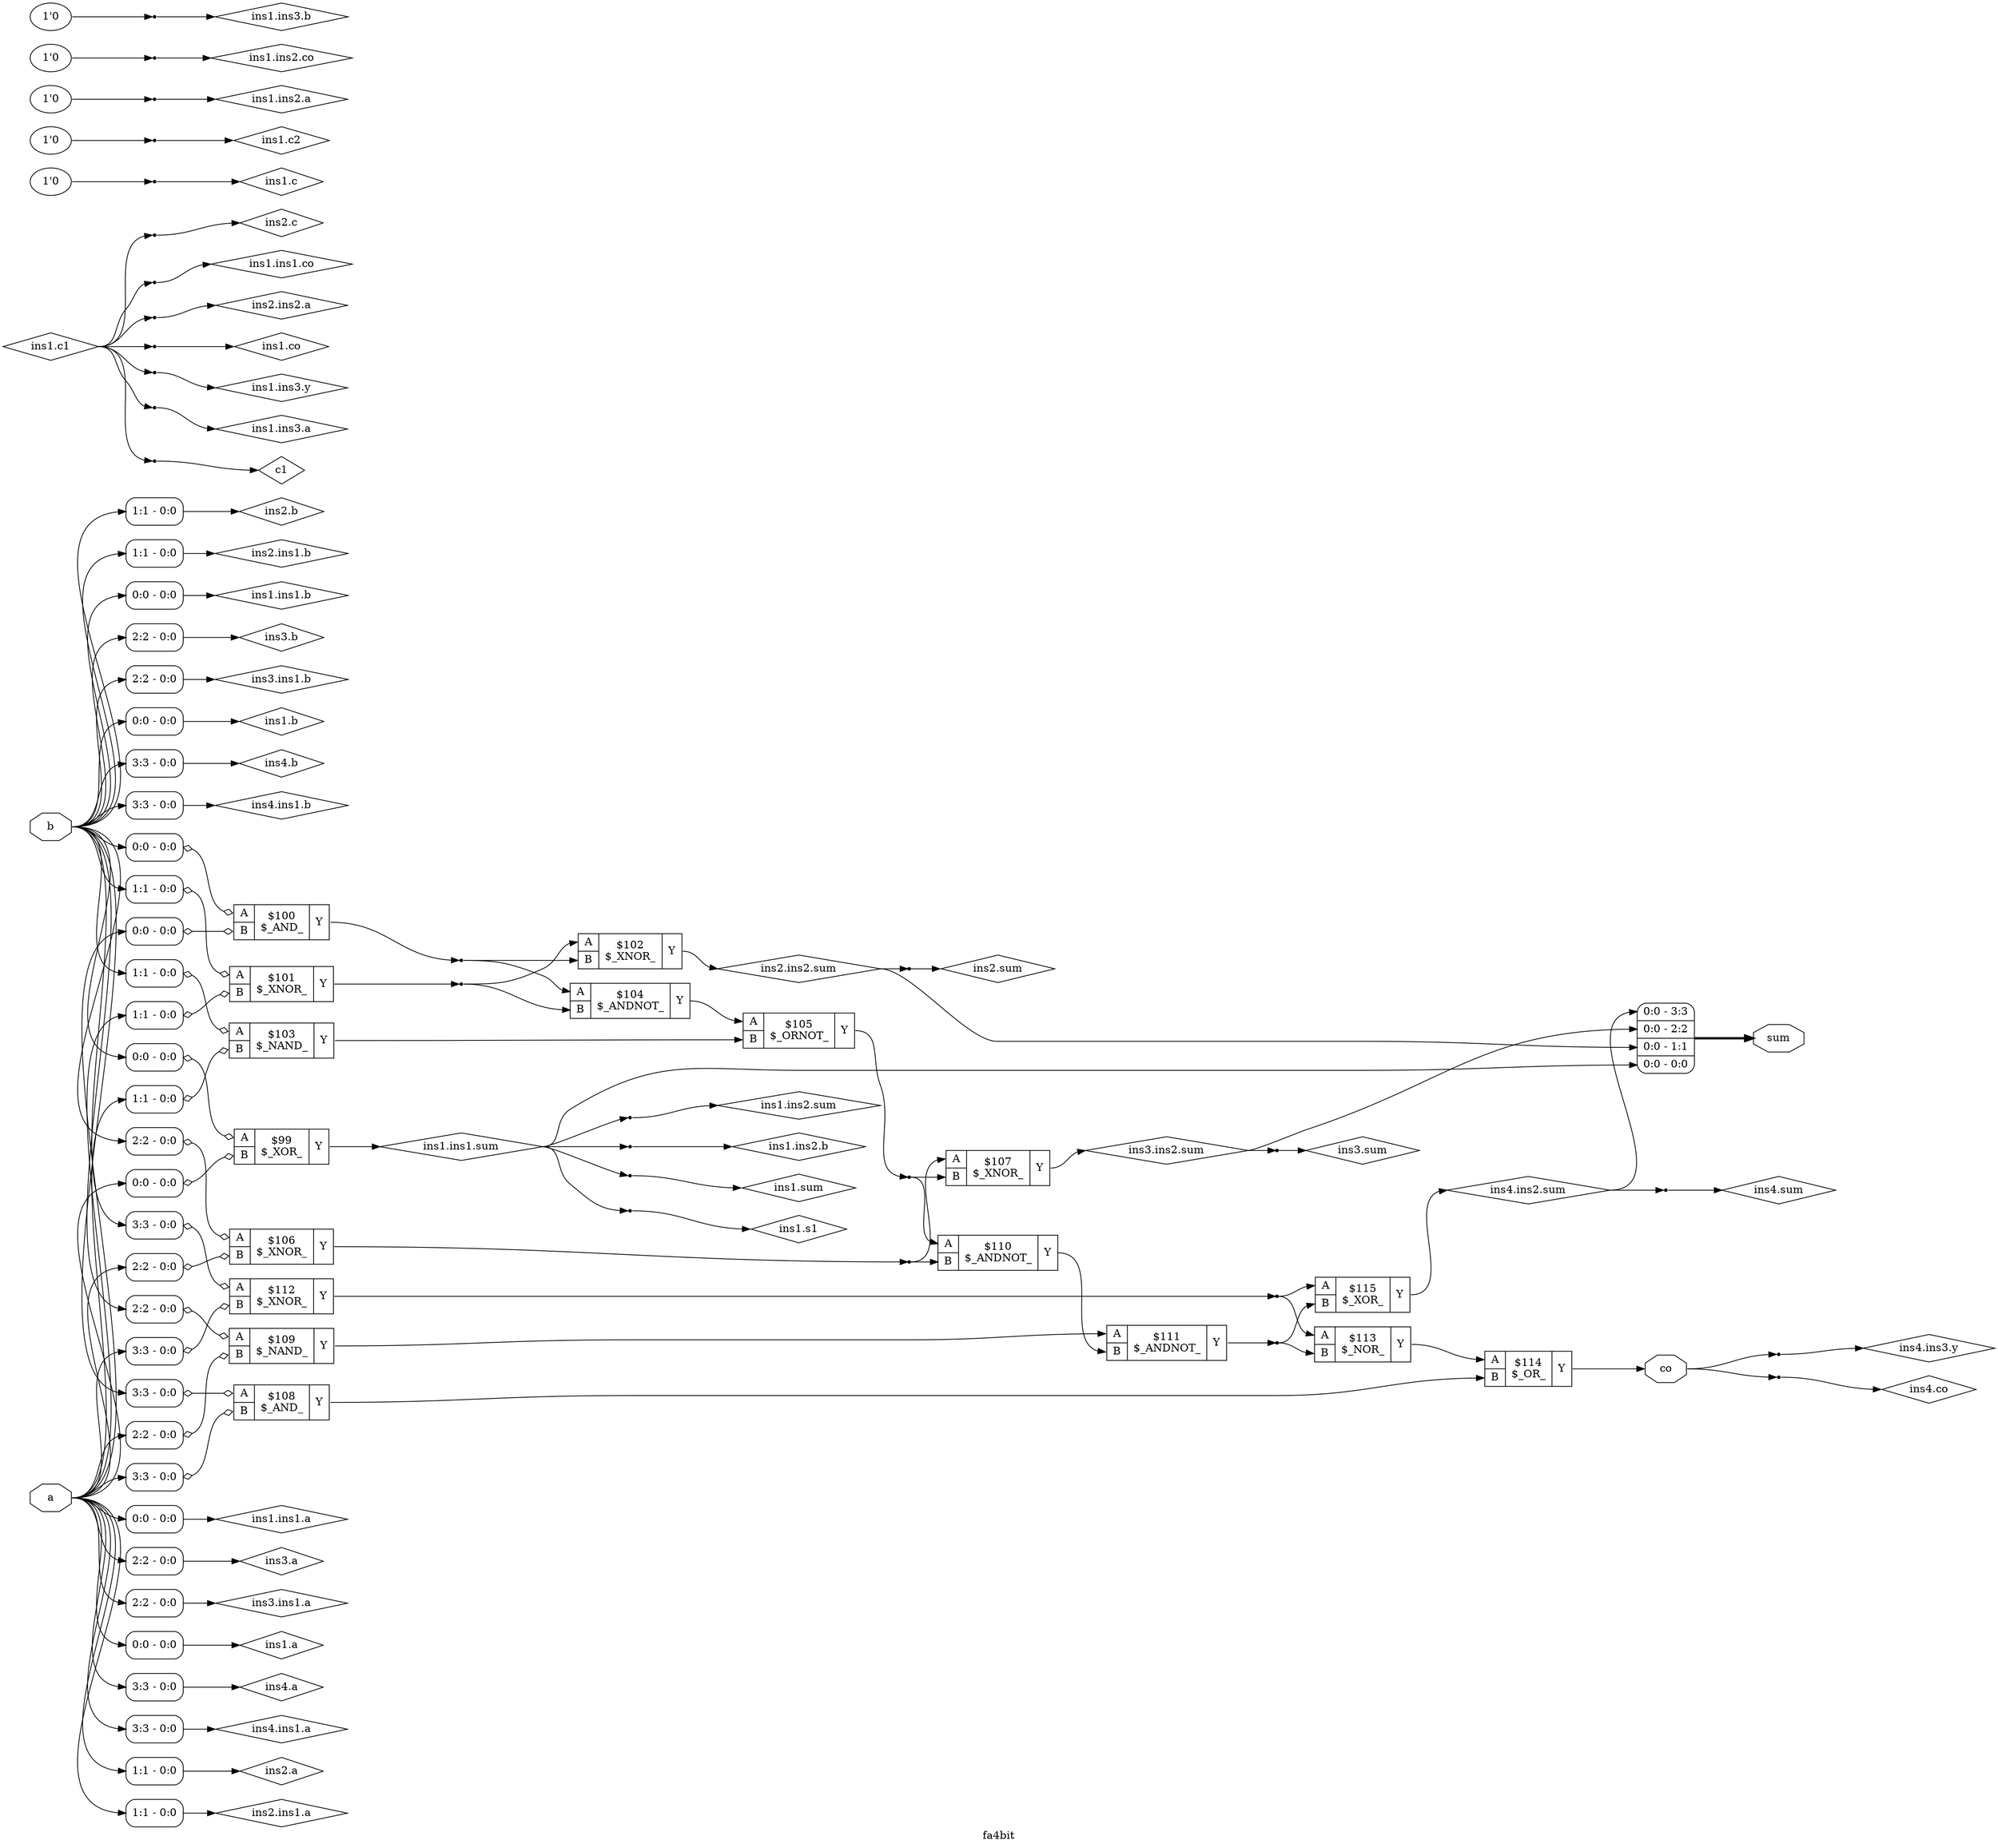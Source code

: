 digraph "fa4bit" {
label="fa4bit";
rankdir="LR";
remincross=true;
n13 [ shape=octagon, label="a", color="black", fontcolor="black" ];
n14 [ shape=octagon, label="b", color="black", fontcolor="black" ];
n15 [ shape=diamond, label="c1", color="black", fontcolor="black" ];
n16 [ shape=octagon, label="co", color="black", fontcolor="black" ];
n17 [ shape=diamond, label="ins1.a", color="black", fontcolor="black" ];
n18 [ shape=diamond, label="ins1.b", color="black", fontcolor="black" ];
n19 [ shape=diamond, label="ins1.c", color="black", fontcolor="black" ];
n20 [ shape=diamond, label="ins1.c1", color="black", fontcolor="black" ];
n21 [ shape=diamond, label="ins1.c2", color="black", fontcolor="black" ];
n22 [ shape=diamond, label="ins1.co", color="black", fontcolor="black" ];
n23 [ shape=diamond, label="ins1.ins1.a", color="black", fontcolor="black" ];
n24 [ shape=diamond, label="ins1.ins1.b", color="black", fontcolor="black" ];
n25 [ shape=diamond, label="ins1.ins1.co", color="black", fontcolor="black" ];
n26 [ shape=diamond, label="ins1.ins1.sum", color="black", fontcolor="black" ];
n27 [ shape=diamond, label="ins1.ins2.a", color="black", fontcolor="black" ];
n28 [ shape=diamond, label="ins1.ins2.b", color="black", fontcolor="black" ];
n29 [ shape=diamond, label="ins1.ins2.co", color="black", fontcolor="black" ];
n30 [ shape=diamond, label="ins1.ins2.sum", color="black", fontcolor="black" ];
n31 [ shape=diamond, label="ins1.ins3.a", color="black", fontcolor="black" ];
n32 [ shape=diamond, label="ins1.ins3.b", color="black", fontcolor="black" ];
n33 [ shape=diamond, label="ins1.ins3.y", color="black", fontcolor="black" ];
n34 [ shape=diamond, label="ins1.s1", color="black", fontcolor="black" ];
n35 [ shape=diamond, label="ins1.sum", color="black", fontcolor="black" ];
n36 [ shape=diamond, label="ins2.a", color="black", fontcolor="black" ];
n37 [ shape=diamond, label="ins2.b", color="black", fontcolor="black" ];
n38 [ shape=diamond, label="ins2.c", color="black", fontcolor="black" ];
n39 [ shape=diamond, label="ins2.ins1.a", color="black", fontcolor="black" ];
n40 [ shape=diamond, label="ins2.ins1.b", color="black", fontcolor="black" ];
n41 [ shape=diamond, label="ins2.ins2.a", color="black", fontcolor="black" ];
n42 [ shape=diamond, label="ins2.ins2.sum", color="black", fontcolor="black" ];
n43 [ shape=diamond, label="ins2.sum", color="black", fontcolor="black" ];
n44 [ shape=diamond, label="ins3.a", color="black", fontcolor="black" ];
n45 [ shape=diamond, label="ins3.b", color="black", fontcolor="black" ];
n46 [ shape=diamond, label="ins3.ins1.a", color="black", fontcolor="black" ];
n47 [ shape=diamond, label="ins3.ins1.b", color="black", fontcolor="black" ];
n48 [ shape=diamond, label="ins3.ins2.sum", color="black", fontcolor="black" ];
n49 [ shape=diamond, label="ins3.sum", color="black", fontcolor="black" ];
n50 [ shape=diamond, label="ins4.a", color="black", fontcolor="black" ];
n51 [ shape=diamond, label="ins4.b", color="black", fontcolor="black" ];
n52 [ shape=diamond, label="ins4.co", color="black", fontcolor="black" ];
n53 [ shape=diamond, label="ins4.ins1.a", color="black", fontcolor="black" ];
n54 [ shape=diamond, label="ins4.ins1.b", color="black", fontcolor="black" ];
n55 [ shape=diamond, label="ins4.ins2.sum", color="black", fontcolor="black" ];
n56 [ shape=diamond, label="ins4.ins3.y", color="black", fontcolor="black" ];
n57 [ shape=diamond, label="ins4.sum", color="black", fontcolor="black" ];
n58 [ shape=octagon, label="sum", color="black", fontcolor="black" ];
c62 [ shape=record, label="{{<p59> A|<p60> B}|$100\n$_AND_|{<p61> Y}}",  ];
x0 [ shape=record, style=rounded, label="<s0> 0:0 - 0:0 ", color="black", fontcolor="black" ];
x0:e -> c62:p59:w [arrowhead=odiamond, arrowtail=odiamond, dir=both, color="black", fontcolor="black", label=""];
x1 [ shape=record, style=rounded, label="<s0> 0:0 - 0:0 ", color="black", fontcolor="black" ];
x1:e -> c62:p60:w [arrowhead=odiamond, arrowtail=odiamond, dir=both, color="black", fontcolor="black", label=""];
c63 [ shape=record, label="{{<p59> A|<p60> B}|$101\n$_XNOR_|{<p61> Y}}",  ];
x2 [ shape=record, style=rounded, label="<s0> 1:1 - 0:0 ", color="black", fontcolor="black" ];
x2:e -> c63:p59:w [arrowhead=odiamond, arrowtail=odiamond, dir=both, color="black", fontcolor="black", label=""];
x3 [ shape=record, style=rounded, label="<s0> 1:1 - 0:0 ", color="black", fontcolor="black" ];
x3:e -> c63:p60:w [arrowhead=odiamond, arrowtail=odiamond, dir=both, color="black", fontcolor="black", label=""];
c64 [ shape=record, label="{{<p59> A|<p60> B}|$102\n$_XNOR_|{<p61> Y}}",  ];
c65 [ shape=record, label="{{<p59> A|<p60> B}|$103\n$_NAND_|{<p61> Y}}",  ];
x4 [ shape=record, style=rounded, label="<s0> 1:1 - 0:0 ", color="black", fontcolor="black" ];
x4:e -> c65:p59:w [arrowhead=odiamond, arrowtail=odiamond, dir=both, color="black", fontcolor="black", label=""];
x5 [ shape=record, style=rounded, label="<s0> 1:1 - 0:0 ", color="black", fontcolor="black" ];
x5:e -> c65:p60:w [arrowhead=odiamond, arrowtail=odiamond, dir=both, color="black", fontcolor="black", label=""];
c66 [ shape=record, label="{{<p59> A|<p60> B}|$104\n$_ANDNOT_|{<p61> Y}}",  ];
c67 [ shape=record, label="{{<p59> A|<p60> B}|$105\n$_ORNOT_|{<p61> Y}}",  ];
c68 [ shape=record, label="{{<p59> A|<p60> B}|$106\n$_XNOR_|{<p61> Y}}",  ];
x6 [ shape=record, style=rounded, label="<s0> 2:2 - 0:0 ", color="black", fontcolor="black" ];
x6:e -> c68:p59:w [arrowhead=odiamond, arrowtail=odiamond, dir=both, color="black", fontcolor="black", label=""];
x7 [ shape=record, style=rounded, label="<s0> 2:2 - 0:0 ", color="black", fontcolor="black" ];
x7:e -> c68:p60:w [arrowhead=odiamond, arrowtail=odiamond, dir=both, color="black", fontcolor="black", label=""];
c69 [ shape=record, label="{{<p59> A|<p60> B}|$107\n$_XNOR_|{<p61> Y}}",  ];
c70 [ shape=record, label="{{<p59> A|<p60> B}|$108\n$_AND_|{<p61> Y}}",  ];
x8 [ shape=record, style=rounded, label="<s0> 3:3 - 0:0 ", color="black", fontcolor="black" ];
x8:e -> c70:p59:w [arrowhead=odiamond, arrowtail=odiamond, dir=both, color="black", fontcolor="black", label=""];
x9 [ shape=record, style=rounded, label="<s0> 3:3 - 0:0 ", color="black", fontcolor="black" ];
x9:e -> c70:p60:w [arrowhead=odiamond, arrowtail=odiamond, dir=both, color="black", fontcolor="black", label=""];
c71 [ shape=record, label="{{<p59> A|<p60> B}|$109\n$_NAND_|{<p61> Y}}",  ];
x10 [ shape=record, style=rounded, label="<s0> 2:2 - 0:0 ", color="black", fontcolor="black" ];
x10:e -> c71:p59:w [arrowhead=odiamond, arrowtail=odiamond, dir=both, color="black", fontcolor="black", label=""];
x11 [ shape=record, style=rounded, label="<s0> 2:2 - 0:0 ", color="black", fontcolor="black" ];
x11:e -> c71:p60:w [arrowhead=odiamond, arrowtail=odiamond, dir=both, color="black", fontcolor="black", label=""];
c72 [ shape=record, label="{{<p59> A|<p60> B}|$110\n$_ANDNOT_|{<p61> Y}}",  ];
c73 [ shape=record, label="{{<p59> A|<p60> B}|$111\n$_ANDNOT_|{<p61> Y}}",  ];
c74 [ shape=record, label="{{<p59> A|<p60> B}|$112\n$_XNOR_|{<p61> Y}}",  ];
x12 [ shape=record, style=rounded, label="<s0> 3:3 - 0:0 ", color="black", fontcolor="black" ];
x12:e -> c74:p59:w [arrowhead=odiamond, arrowtail=odiamond, dir=both, color="black", fontcolor="black", label=""];
x13 [ shape=record, style=rounded, label="<s0> 3:3 - 0:0 ", color="black", fontcolor="black" ];
x13:e -> c74:p60:w [arrowhead=odiamond, arrowtail=odiamond, dir=both, color="black", fontcolor="black", label=""];
c75 [ shape=record, label="{{<p59> A|<p60> B}|$113\n$_NOR_|{<p61> Y}}",  ];
c76 [ shape=record, label="{{<p59> A|<p60> B}|$114\n$_OR_|{<p61> Y}}",  ];
c77 [ shape=record, label="{{<p59> A|<p60> B}|$115\n$_XOR_|{<p61> Y}}",  ];
c78 [ shape=record, label="{{<p59> A|<p60> B}|$99\n$_XOR_|{<p61> Y}}",  ];
x14 [ shape=record, style=rounded, label="<s0> 0:0 - 0:0 ", color="black", fontcolor="black" ];
x14:e -> c78:p59:w [arrowhead=odiamond, arrowtail=odiamond, dir=both, color="black", fontcolor="black", label=""];
x15 [ shape=record, style=rounded, label="<s0> 0:0 - 0:0 ", color="black", fontcolor="black" ];
x15:e -> c78:p60:w [arrowhead=odiamond, arrowtail=odiamond, dir=both, color="black", fontcolor="black", label=""];
x16 [ shape=record, style=rounded, label="<s0> 1:1 - 0:0 ", color="black", fontcolor="black" ];
x17 [ shape=record, style=rounded, label="<s0> 1:1 - 0:0 ", color="black", fontcolor="black" ];
x18 [shape=point, ];
v19 [ label="1'0" ];
x20 [shape=point, ];
x21 [ shape=record, style=rounded, label="<s0> 1:1 - 0:0 ", color="black", fontcolor="black" ];
x22 [ shape=record, style=rounded, label="<s0> 1:1 - 0:0 ", color="black", fontcolor="black" ];
x23 [shape=point, ];
x24 [shape=point, ];
x25 [ shape=record, style=rounded, label="<s0> 0:0 - 0:0 ", color="black", fontcolor="black" ];
x26 [ shape=record, style=rounded, label="<s0> 0:0 - 0:0 ", color="black", fontcolor="black" ];
x27 [shape=point, ];
v28 [ label="1'0" ];
x29 [shape=point, ];
x30 [shape=point, ];
x31 [shape=point, ];
x32 [ shape=record, style=rounded, label="<s0> 2:2 - 0:0 ", color="black", fontcolor="black" ];
x33 [ shape=record, style=rounded, label="<s0> 2:2 - 0:0 ", color="black", fontcolor="black" ];
x34 [shape=point, ];
x35 [ shape=record, style=rounded, label="<s0> 2:2 - 0:0 ", color="black", fontcolor="black" ];
x36 [ shape=record, style=rounded, label="<s0> 2:2 - 0:0 ", color="black", fontcolor="black" ];
v37 [ label="1'0" ];
x38 [shape=point, ];
x39 [shape=point, ];
x40 [ shape=record, style=rounded, label="<s0> 0:0 - 0:0 ", color="black", fontcolor="black" ];
x41 [ shape=record, style=rounded, label="<s0> 0:0 - 0:0 ", color="black", fontcolor="black" ];
v42 [ label="1'0" ];
x43 [shape=point, ];
x44 [shape=point, ];
x45 [shape=point, ];
x46 [shape=point, ];
x47 [ shape=record, style=rounded, label="<s0> 3:3 - 0:0 ", color="black", fontcolor="black" ];
x48 [ shape=record, style=rounded, label="<s0> 3:3 - 0:0 ", color="black", fontcolor="black" ];
v49 [ label="1'0" ];
x50 [shape=point, ];
x51 [shape=point, ];
x52 [ shape=record, style=rounded, label="<s0> 3:3 - 0:0 ", color="black", fontcolor="black" ];
x53 [ shape=record, style=rounded, label="<s0> 3:3 - 0:0 ", color="black", fontcolor="black" ];
x54 [shape=point, ];
x55 [shape=point, ];
x56 [shape=point, ];
x57 [shape=point, ];
x58 [ shape=record, style=rounded, label="<s3> 0:0 - 3:3 |<s2> 0:0 - 2:2 |<s1> 0:0 - 1:1 |<s0> 0:0 - 0:0 ", color="black", fontcolor="black" ];
n1 [ shape=point ];
c62:p61:e -> n1:w [color="black", fontcolor="black", label=""];
n1:e -> c64:p60:w [color="black", fontcolor="black", label=""];
n1:e -> c66:p59:w [color="black", fontcolor="black", label=""];
n10 [ shape=point ];
c73:p61:e -> n10:w [color="black", fontcolor="black", label=""];
n10:e -> c75:p60:w [color="black", fontcolor="black", label=""];
n10:e -> c77:p60:w [color="black", fontcolor="black", label=""];
n11 [ shape=point ];
c74:p61:e -> n11:w [color="black", fontcolor="black", label=""];
n11:e -> c75:p59:w [color="black", fontcolor="black", label=""];
n11:e -> c77:p59:w [color="black", fontcolor="black", label=""];
c75:p61:e -> c76:p59:w [color="black", fontcolor="black", label=""];
n13:e -> x11:s0:w [color="black", fontcolor="black", label=""];
n13:e -> x13:s0:w [color="black", fontcolor="black", label=""];
n13:e -> x15:s0:w [color="black", fontcolor="black", label=""];
n13:e -> x16:s0:w [color="black", fontcolor="black", label=""];
n13:e -> x1:s0:w [color="black", fontcolor="black", label=""];
n13:e -> x21:s0:w [color="black", fontcolor="black", label=""];
n13:e -> x26:s0:w [color="black", fontcolor="black", label=""];
n13:e -> x32:s0:w [color="black", fontcolor="black", label=""];
n13:e -> x35:s0:w [color="black", fontcolor="black", label=""];
n13:e -> x3:s0:w [color="black", fontcolor="black", label=""];
n13:e -> x41:s0:w [color="black", fontcolor="black", label=""];
n13:e -> x47:s0:w [color="black", fontcolor="black", label=""];
n13:e -> x52:s0:w [color="black", fontcolor="black", label=""];
n13:e -> x5:s0:w [color="black", fontcolor="black", label=""];
n13:e -> x7:s0:w [color="black", fontcolor="black", label=""];
n13:e -> x9:s0:w [color="black", fontcolor="black", label=""];
n14:e -> x0:s0:w [color="black", fontcolor="black", label=""];
n14:e -> x10:s0:w [color="black", fontcolor="black", label=""];
n14:e -> x12:s0:w [color="black", fontcolor="black", label=""];
n14:e -> x14:s0:w [color="black", fontcolor="black", label=""];
n14:e -> x17:s0:w [color="black", fontcolor="black", label=""];
n14:e -> x22:s0:w [color="black", fontcolor="black", label=""];
n14:e -> x25:s0:w [color="black", fontcolor="black", label=""];
n14:e -> x2:s0:w [color="black", fontcolor="black", label=""];
n14:e -> x33:s0:w [color="black", fontcolor="black", label=""];
n14:e -> x36:s0:w [color="black", fontcolor="black", label=""];
n14:e -> x40:s0:w [color="black", fontcolor="black", label=""];
n14:e -> x48:s0:w [color="black", fontcolor="black", label=""];
n14:e -> x4:s0:w [color="black", fontcolor="black", label=""];
n14:e -> x53:s0:w [color="black", fontcolor="black", label=""];
n14:e -> x6:s0:w [color="black", fontcolor="black", label=""];
n14:e -> x8:s0:w [color="black", fontcolor="black", label=""];
x54:e -> n15:w [color="black", fontcolor="black", label=""];
c76:p61:e -> n16:w [color="black", fontcolor="black", label=""];
n16:e -> x51:w [color="black", fontcolor="black", label=""];
n16:e -> x56:w [color="black", fontcolor="black", label=""];
x41:e -> n17:w [color="black", fontcolor="black", label=""];
x40:e -> n18:w [color="black", fontcolor="black", label=""];
x38:e -> n19:w [color="black", fontcolor="black", label=""];
n2 [ shape=point ];
c63:p61:e -> n2:w [color="black", fontcolor="black", label=""];
n2:e -> c64:p59:w [color="black", fontcolor="black", label=""];
n2:e -> c66:p60:w [color="black", fontcolor="black", label=""];
n20:e -> x18:w [color="black", fontcolor="black", label=""];
n20:e -> x23:w [color="black", fontcolor="black", label=""];
n20:e -> x24:w [color="black", fontcolor="black", label=""];
n20:e -> x27:w [color="black", fontcolor="black", label=""];
n20:e -> x39:w [color="black", fontcolor="black", label=""];
n20:e -> x44:w [color="black", fontcolor="black", label=""];
n20:e -> x54:w [color="black", fontcolor="black", label=""];
x29:e -> n21:w [color="black", fontcolor="black", label=""];
x27:e -> n22:w [color="black", fontcolor="black", label=""];
x26:e -> n23:w [color="black", fontcolor="black", label=""];
x25:e -> n24:w [color="black", fontcolor="black", label=""];
x23:e -> n25:w [color="black", fontcolor="black", label=""];
c78:p61:e -> n26:w [color="black", fontcolor="black", label=""];
n26:e -> x30:w [color="black", fontcolor="black", label=""];
n26:e -> x34:w [color="black", fontcolor="black", label=""];
n26:e -> x45:w [color="black", fontcolor="black", label=""];
n26:e -> x55:w [color="black", fontcolor="black", label=""];
n26:e -> x58:s0:w [color="black", fontcolor="black", label=""];
x20:e -> n27:w [color="black", fontcolor="black", label=""];
x55:e -> n28:w [color="black", fontcolor="black", label=""];
x50:e -> n29:w [color="black", fontcolor="black", label=""];
c65:p61:e -> c67:p60:w [color="black", fontcolor="black", label=""];
x45:e -> n30:w [color="black", fontcolor="black", label=""];
x44:e -> n31:w [color="black", fontcolor="black", label=""];
x43:e -> n32:w [color="black", fontcolor="black", label=""];
x39:e -> n33:w [color="black", fontcolor="black", label=""];
x34:e -> n34:w [color="black", fontcolor="black", label=""];
x30:e -> n35:w [color="black", fontcolor="black", label=""];
x16:e -> n36:w [color="black", fontcolor="black", label=""];
x17:e -> n37:w [color="black", fontcolor="black", label=""];
x18:e -> n38:w [color="black", fontcolor="black", label=""];
x21:e -> n39:w [color="black", fontcolor="black", label=""];
c66:p61:e -> c67:p59:w [color="black", fontcolor="black", label=""];
x22:e -> n40:w [color="black", fontcolor="black", label=""];
x24:e -> n41:w [color="black", fontcolor="black", label=""];
c64:p61:e -> n42:w [color="black", fontcolor="black", label=""];
n42:e -> x31:w [color="black", fontcolor="black", label=""];
n42:e -> x58:s1:w [color="black", fontcolor="black", label=""];
x31:e -> n43:w [color="black", fontcolor="black", label=""];
x32:e -> n44:w [color="black", fontcolor="black", label=""];
x33:e -> n45:w [color="black", fontcolor="black", label=""];
x35:e -> n46:w [color="black", fontcolor="black", label=""];
x36:e -> n47:w [color="black", fontcolor="black", label=""];
c69:p61:e -> n48:w [color="black", fontcolor="black", label=""];
n48:e -> x46:w [color="black", fontcolor="black", label=""];
n48:e -> x58:s2:w [color="black", fontcolor="black", label=""];
x46:e -> n49:w [color="black", fontcolor="black", label=""];
n5 [ shape=point ];
c67:p61:e -> n5:w [color="black", fontcolor="black", label=""];
n5:e -> c69:p60:w [color="black", fontcolor="black", label=""];
n5:e -> c72:p59:w [color="black", fontcolor="black", label=""];
x47:e -> n50:w [color="black", fontcolor="black", label=""];
x48:e -> n51:w [color="black", fontcolor="black", label=""];
x51:e -> n52:w [color="black", fontcolor="black", label=""];
x52:e -> n53:w [color="black", fontcolor="black", label=""];
x53:e -> n54:w [color="black", fontcolor="black", label=""];
c77:p61:e -> n55:w [color="black", fontcolor="black", label=""];
n55:e -> x57:w [color="black", fontcolor="black", label=""];
n55:e -> x58:s3:w [color="black", fontcolor="black", label=""];
x56:e -> n56:w [color="black", fontcolor="black", label=""];
x57:e -> n57:w [color="black", fontcolor="black", label=""];
x58:e -> n58:w [color="black", fontcolor="black", style="setlinewidth(3)", label=""];
n6 [ shape=point ];
c68:p61:e -> n6:w [color="black", fontcolor="black", label=""];
n6:e -> c69:p59:w [color="black", fontcolor="black", label=""];
n6:e -> c72:p60:w [color="black", fontcolor="black", label=""];
c70:p61:e -> c76:p60:w [color="black", fontcolor="black", label=""];
c71:p61:e -> c73:p59:w [color="black", fontcolor="black", label=""];
c72:p61:e -> c73:p60:w [color="black", fontcolor="black", label=""];
v19:e -> x20:w [color="black", fontcolor="black", label=""];
v28:e -> x29:w [color="black", fontcolor="black", label=""];
v37:e -> x38:w [color="black", fontcolor="black", label=""];
v42:e -> x43:w [color="black", fontcolor="black", label=""];
v49:e -> x50:w [color="black", fontcolor="black", label=""];
}
